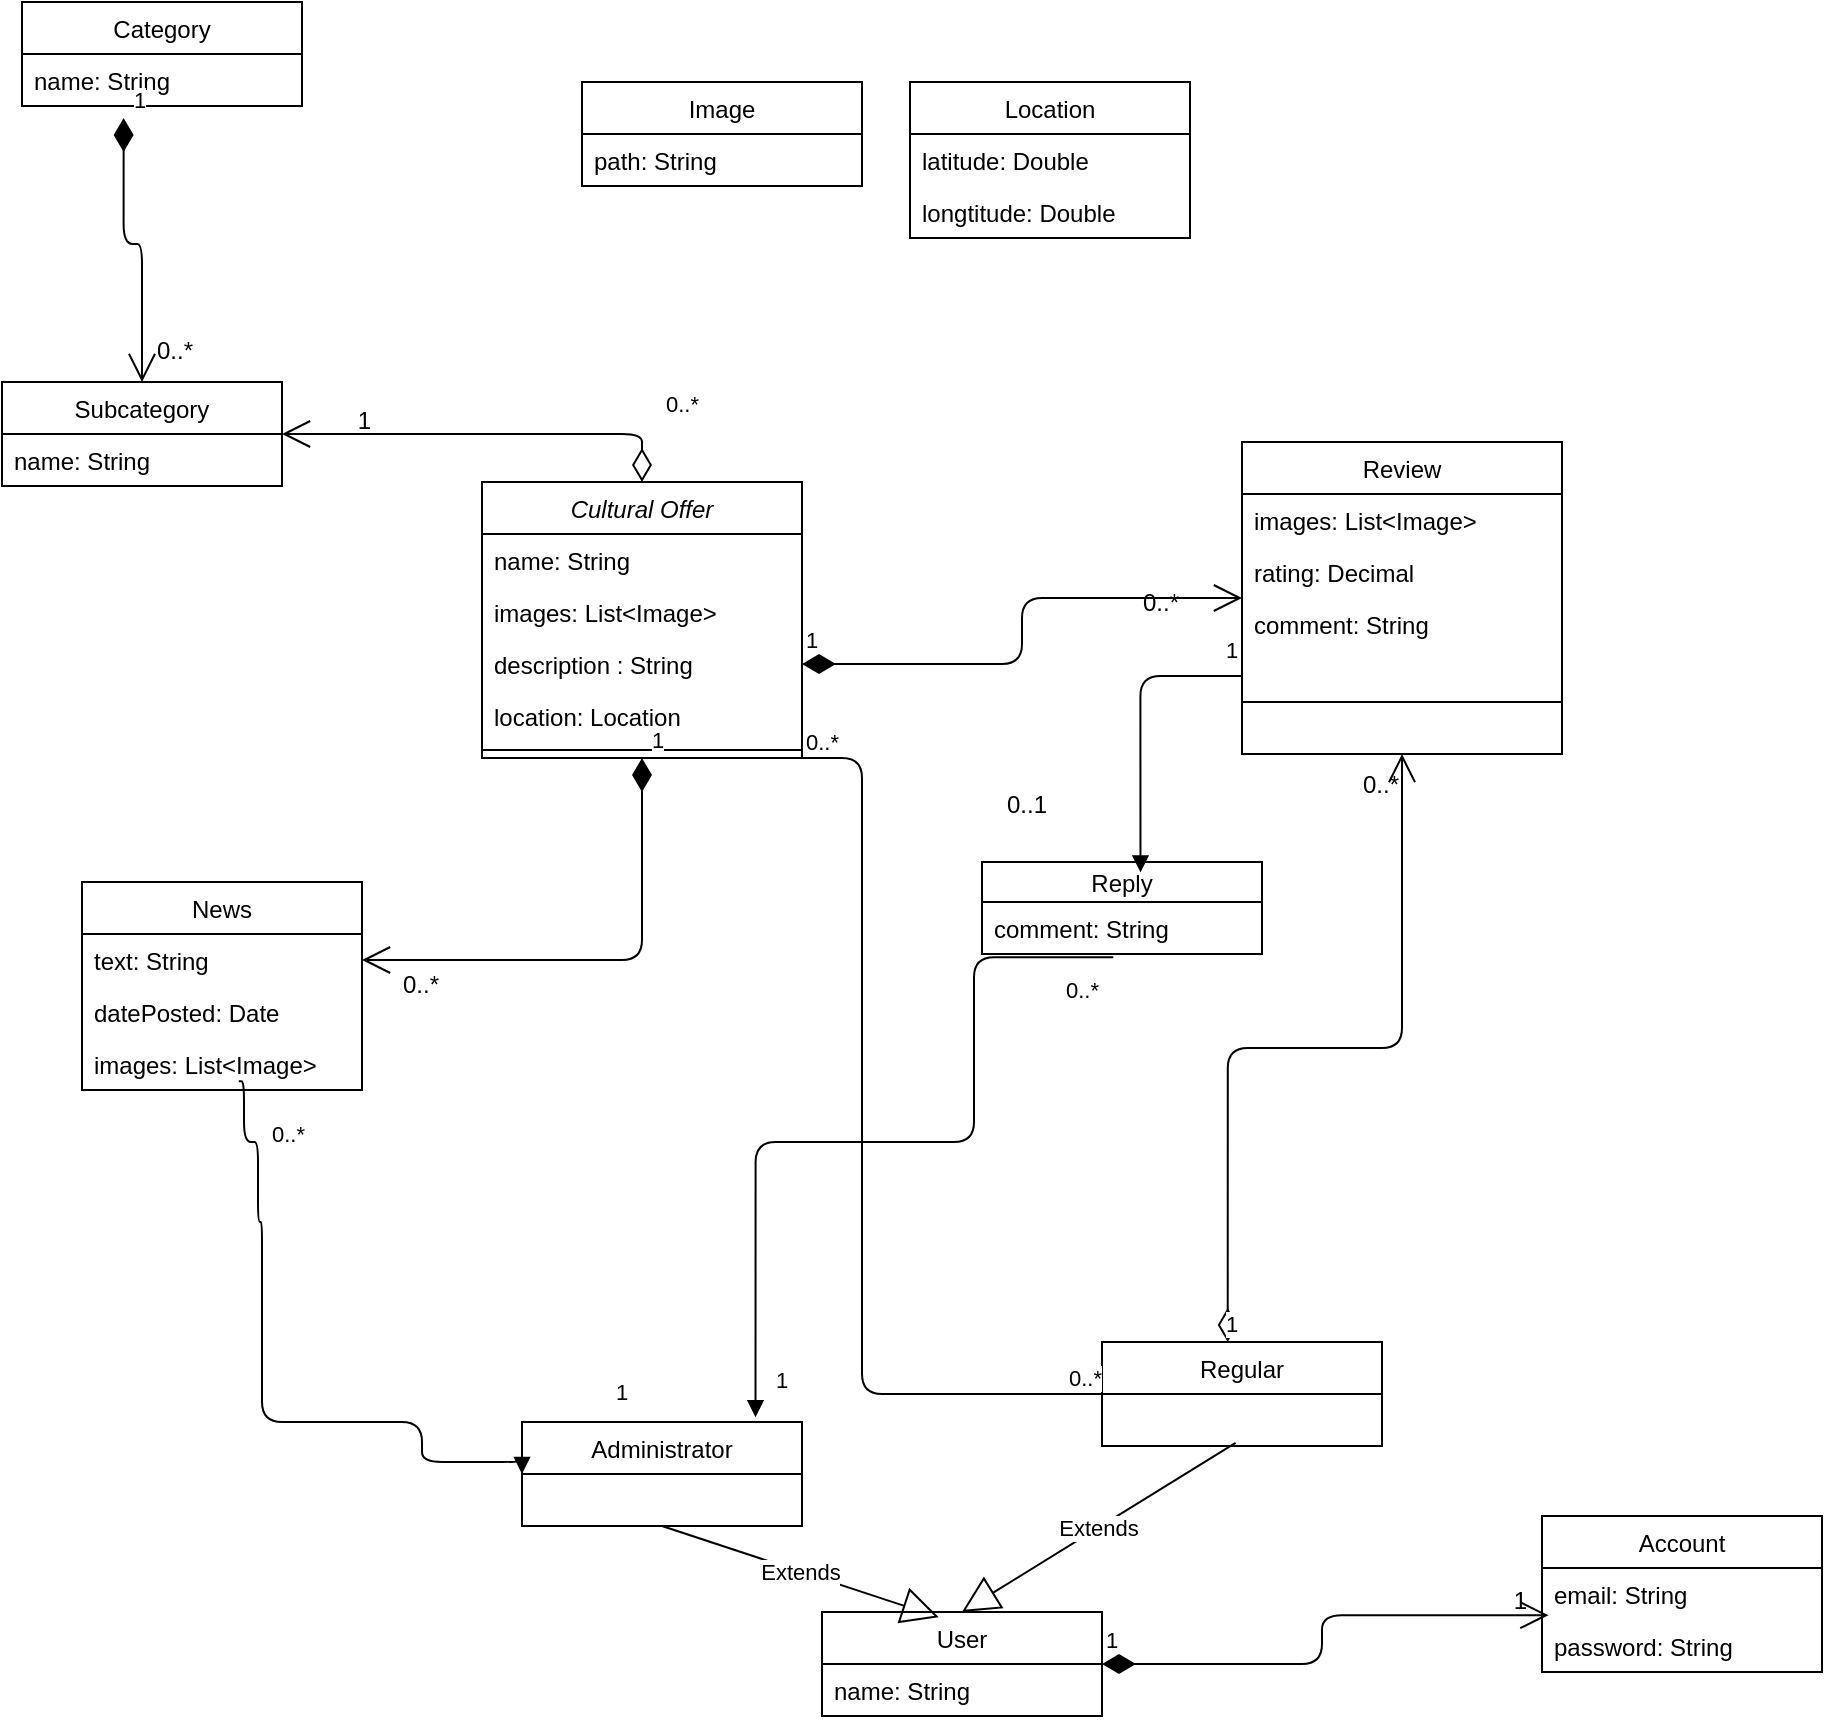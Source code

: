 <mxfile version="13.10.0" type="device"><diagram id="C5RBs43oDa-KdzZeNtuy" name="Page-1"><mxGraphModel dx="1422" dy="1963" grid="1" gridSize="10" guides="1" tooltips="1" connect="1" arrows="1" fold="1" page="1" pageScale="1" pageWidth="827" pageHeight="1169" math="0" shadow="0"><root><mxCell id="WIyWlLk6GJQsqaUBKTNV-0"/><mxCell id="WIyWlLk6GJQsqaUBKTNV-1" parent="WIyWlLk6GJQsqaUBKTNV-0"/><mxCell id="zkfFHV4jXpPFQw0GAbJ--0" value="Cultural Offer" style="swimlane;fontStyle=2;align=center;verticalAlign=top;childLayout=stackLayout;horizontal=1;startSize=26;horizontalStack=0;resizeParent=1;resizeLast=0;collapsible=1;marginBottom=0;rounded=0;shadow=0;strokeWidth=1;" parent="WIyWlLk6GJQsqaUBKTNV-1" vertex="1"><mxGeometry x="270" y="20" width="160" height="138" as="geometry"><mxRectangle x="230" y="140" width="160" height="26" as="alternateBounds"/></mxGeometry></mxCell><mxCell id="LovZ779xAi3PS9macr3p-0" value="name: String" style="text;strokeColor=none;fillColor=none;align=left;verticalAlign=top;spacingLeft=4;spacingRight=4;overflow=hidden;rotatable=0;points=[[0,0.5],[1,0.5]];portConstraint=eastwest;" vertex="1" parent="zkfFHV4jXpPFQw0GAbJ--0"><mxGeometry y="26" width="160" height="26" as="geometry"/></mxCell><mxCell id="zkfFHV4jXpPFQw0GAbJ--3" value="images: List&lt;Image&gt;" style="text;align=left;verticalAlign=top;spacingLeft=4;spacingRight=4;overflow=hidden;rotatable=0;points=[[0,0.5],[1,0.5]];portConstraint=eastwest;rounded=0;shadow=0;html=0;" parent="zkfFHV4jXpPFQw0GAbJ--0" vertex="1"><mxGeometry y="52" width="160" height="26" as="geometry"/></mxCell><mxCell id="zkfFHV4jXpPFQw0GAbJ--1" value="description : String" style="text;align=left;verticalAlign=top;spacingLeft=4;spacingRight=4;overflow=hidden;rotatable=0;points=[[0,0.5],[1,0.5]];portConstraint=eastwest;" parent="zkfFHV4jXpPFQw0GAbJ--0" vertex="1"><mxGeometry y="78" width="160" height="26" as="geometry"/></mxCell><mxCell id="zkfFHV4jXpPFQw0GAbJ--5" value="location: Location" style="text;align=left;verticalAlign=top;spacingLeft=4;spacingRight=4;overflow=hidden;rotatable=0;points=[[0,0.5],[1,0.5]];portConstraint=eastwest;" parent="zkfFHV4jXpPFQw0GAbJ--0" vertex="1"><mxGeometry y="104" width="160" height="26" as="geometry"/></mxCell><mxCell id="zkfFHV4jXpPFQw0GAbJ--4" value="" style="line;html=1;strokeWidth=1;align=left;verticalAlign=middle;spacingTop=-1;spacingLeft=3;spacingRight=3;rotatable=0;labelPosition=right;points=[];portConstraint=eastwest;" parent="zkfFHV4jXpPFQw0GAbJ--0" vertex="1"><mxGeometry y="130" width="160" height="8" as="geometry"/></mxCell><mxCell id="zkfFHV4jXpPFQw0GAbJ--17" value="Review" style="swimlane;fontStyle=0;align=center;verticalAlign=top;childLayout=stackLayout;horizontal=1;startSize=26;horizontalStack=0;resizeParent=1;resizeLast=0;collapsible=1;marginBottom=0;rounded=0;shadow=0;strokeWidth=1;" parent="WIyWlLk6GJQsqaUBKTNV-1" vertex="1"><mxGeometry x="650" width="160" height="156" as="geometry"><mxRectangle x="550" y="140" width="160" height="26" as="alternateBounds"/></mxGeometry></mxCell><mxCell id="zkfFHV4jXpPFQw0GAbJ--19" value="images: List&lt;Image&gt;" style="text;align=left;verticalAlign=top;spacingLeft=4;spacingRight=4;overflow=hidden;rotatable=0;points=[[0,0.5],[1,0.5]];portConstraint=eastwest;rounded=0;shadow=0;html=0;" parent="zkfFHV4jXpPFQw0GAbJ--17" vertex="1"><mxGeometry y="26" width="160" height="26" as="geometry"/></mxCell><mxCell id="zkfFHV4jXpPFQw0GAbJ--20" value="rating: Decimal" style="text;align=left;verticalAlign=top;spacingLeft=4;spacingRight=4;overflow=hidden;rotatable=0;points=[[0,0.5],[1,0.5]];portConstraint=eastwest;rounded=0;shadow=0;html=0;" parent="zkfFHV4jXpPFQw0GAbJ--17" vertex="1"><mxGeometry y="52" width="160" height="26" as="geometry"/></mxCell><mxCell id="M5oPaxdz2sZe2TZAbHm1-54" value="comment: String" style="text;align=left;verticalAlign=top;spacingLeft=4;spacingRight=4;overflow=hidden;rotatable=0;points=[[0,0.5],[1,0.5]];portConstraint=eastwest;rounded=0;shadow=0;html=0;" parent="zkfFHV4jXpPFQw0GAbJ--17" vertex="1"><mxGeometry y="78" width="160" height="26" as="geometry"/></mxCell><mxCell id="zkfFHV4jXpPFQw0GAbJ--23" value="" style="line;html=1;strokeWidth=1;align=left;verticalAlign=middle;spacingTop=-1;spacingLeft=3;spacingRight=3;rotatable=0;labelPosition=right;points=[];portConstraint=eastwest;" parent="zkfFHV4jXpPFQw0GAbJ--17" vertex="1"><mxGeometry y="104" width="160" height="52" as="geometry"/></mxCell><mxCell id="zXrHfBSrUKKc3yBetieG-0" value="Location" style="swimlane;fontStyle=0;childLayout=stackLayout;horizontal=1;startSize=26;fillColor=none;horizontalStack=0;resizeParent=1;resizeParentMax=0;resizeLast=0;collapsible=1;marginBottom=0;" parent="WIyWlLk6GJQsqaUBKTNV-1" vertex="1"><mxGeometry x="484" y="-180" width="140" height="78" as="geometry"/></mxCell><mxCell id="zXrHfBSrUKKc3yBetieG-1" value="latitude: Double" style="text;strokeColor=none;fillColor=none;align=left;verticalAlign=top;spacingLeft=4;spacingRight=4;overflow=hidden;rotatable=0;points=[[0,0.5],[1,0.5]];portConstraint=eastwest;" parent="zXrHfBSrUKKc3yBetieG-0" vertex="1"><mxGeometry y="26" width="140" height="26" as="geometry"/></mxCell><mxCell id="zXrHfBSrUKKc3yBetieG-2" value="longtitude: Double" style="text;strokeColor=none;fillColor=none;align=left;verticalAlign=top;spacingLeft=4;spacingRight=4;overflow=hidden;rotatable=0;points=[[0,0.5],[1,0.5]];portConstraint=eastwest;" parent="zXrHfBSrUKKc3yBetieG-0" vertex="1"><mxGeometry y="52" width="140" height="26" as="geometry"/></mxCell><mxCell id="zXrHfBSrUKKc3yBetieG-4" value="Image" style="swimlane;fontStyle=0;childLayout=stackLayout;horizontal=1;startSize=26;fillColor=none;horizontalStack=0;resizeParent=1;resizeParentMax=0;resizeLast=0;collapsible=1;marginBottom=0;" parent="WIyWlLk6GJQsqaUBKTNV-1" vertex="1"><mxGeometry x="320" y="-180" width="140" height="52" as="geometry"/></mxCell><mxCell id="zXrHfBSrUKKc3yBetieG-5" value="path: String&#10;" style="text;strokeColor=none;fillColor=none;align=left;verticalAlign=top;spacingLeft=4;spacingRight=4;overflow=hidden;rotatable=0;points=[[0,0.5],[1,0.5]];portConstraint=eastwest;" parent="zXrHfBSrUKKc3yBetieG-4" vertex="1"><mxGeometry y="26" width="140" height="26" as="geometry"/></mxCell><mxCell id="M5oPaxdz2sZe2TZAbHm1-3" value="News" style="swimlane;fontStyle=0;childLayout=stackLayout;horizontal=1;startSize=26;fillColor=none;horizontalStack=0;resizeParent=1;resizeParentMax=0;resizeLast=0;collapsible=1;marginBottom=0;" parent="WIyWlLk6GJQsqaUBKTNV-1" vertex="1"><mxGeometry x="70" y="220" width="140" height="104" as="geometry"/></mxCell><mxCell id="M5oPaxdz2sZe2TZAbHm1-4" value="text: String" style="text;strokeColor=none;fillColor=none;align=left;verticalAlign=top;spacingLeft=4;spacingRight=4;overflow=hidden;rotatable=0;points=[[0,0.5],[1,0.5]];portConstraint=eastwest;" parent="M5oPaxdz2sZe2TZAbHm1-3" vertex="1"><mxGeometry y="26" width="140" height="26" as="geometry"/></mxCell><mxCell id="M5oPaxdz2sZe2TZAbHm1-6" value="datePosted: Date" style="text;strokeColor=none;fillColor=none;align=left;verticalAlign=top;spacingLeft=4;spacingRight=4;overflow=hidden;rotatable=0;points=[[0,0.5],[1,0.5]];portConstraint=eastwest;" parent="M5oPaxdz2sZe2TZAbHm1-3" vertex="1"><mxGeometry y="52" width="140" height="26" as="geometry"/></mxCell><mxCell id="IVhWN8lQDi5ZExlYh0CJ-4" value="images: List&lt;Image&gt;" style="text;strokeColor=none;fillColor=none;align=left;verticalAlign=top;spacingLeft=4;spacingRight=4;overflow=hidden;rotatable=0;points=[[0,0.5],[1,0.5]];portConstraint=eastwest;" parent="M5oPaxdz2sZe2TZAbHm1-3" vertex="1"><mxGeometry y="78" width="140" height="26" as="geometry"/></mxCell><mxCell id="M5oPaxdz2sZe2TZAbHm1-10" value="1" style="endArrow=open;html=1;endSize=12;startArrow=diamondThin;startSize=14;startFill=1;edgeStyle=orthogonalEdgeStyle;align=left;verticalAlign=bottom;exitX=0.5;exitY=1;exitDx=0;exitDy=0;" parent="WIyWlLk6GJQsqaUBKTNV-1" source="zkfFHV4jXpPFQw0GAbJ--0" target="M5oPaxdz2sZe2TZAbHm1-4" edge="1"><mxGeometry x="-1" y="3" relative="1" as="geometry"><mxPoint x="400" y="200" as="sourcePoint"/><mxPoint x="560" y="200" as="targetPoint"/><Array as="points"><mxPoint x="350" y="259"/></Array></mxGeometry></mxCell><mxCell id="M5oPaxdz2sZe2TZAbHm1-11" value="0..*" style="resizable=0;align=right;verticalAlign=bottom;labelBackgroundColor=none;fontSize=12;" parent="WIyWlLk6GJQsqaUBKTNV-1" connectable="0" vertex="1"><mxGeometry x="250" y="280" as="geometry"/></mxCell><mxCell id="M5oPaxdz2sZe2TZAbHm1-12" value="User" style="swimlane;fontStyle=0;childLayout=stackLayout;horizontal=1;startSize=26;fillColor=none;horizontalStack=0;resizeParent=1;resizeParentMax=0;resizeLast=0;collapsible=1;marginBottom=0;" parent="WIyWlLk6GJQsqaUBKTNV-1" vertex="1"><mxGeometry x="440" y="585" width="140" height="52" as="geometry"/></mxCell><mxCell id="M5oPaxdz2sZe2TZAbHm1-65" value="name: String" style="text;strokeColor=none;fillColor=none;align=left;verticalAlign=top;spacingLeft=4;spacingRight=4;overflow=hidden;rotatable=0;points=[[0,0.5],[1,0.5]];portConstraint=eastwest;" parent="M5oPaxdz2sZe2TZAbHm1-12" vertex="1"><mxGeometry y="26" width="140" height="26" as="geometry"/></mxCell><mxCell id="M5oPaxdz2sZe2TZAbHm1-16" value="Extends" style="endArrow=block;endSize=16;endFill=0;html=1;entryX=0.417;entryY=0.05;entryDx=0;entryDy=0;exitX=0.5;exitY=1;exitDx=0;exitDy=0;entryPerimeter=0;" parent="WIyWlLk6GJQsqaUBKTNV-1" source="M5oPaxdz2sZe2TZAbHm1-30" target="M5oPaxdz2sZe2TZAbHm1-12" edge="1"><mxGeometry width="160" relative="1" as="geometry"><mxPoint x="500" y="550" as="sourcePoint"/><mxPoint x="630" y="540" as="targetPoint"/></mxGeometry></mxCell><mxCell id="M5oPaxdz2sZe2TZAbHm1-17" value="Extends" style="endArrow=block;endSize=16;endFill=0;html=1;entryX=0.5;entryY=0;entryDx=0;entryDy=0;exitX=0.477;exitY=0.938;exitDx=0;exitDy=0;exitPerimeter=0;" parent="WIyWlLk6GJQsqaUBKTNV-1" target="M5oPaxdz2sZe2TZAbHm1-12" edge="1"><mxGeometry width="160" relative="1" as="geometry"><mxPoint x="646.78" y="500.388" as="sourcePoint"/><mxPoint x="630" y="480" as="targetPoint"/></mxGeometry></mxCell><mxCell id="M5oPaxdz2sZe2TZAbHm1-18" value="Account" style="swimlane;fontStyle=0;childLayout=stackLayout;horizontal=1;startSize=26;fillColor=none;horizontalStack=0;resizeParent=1;resizeParentMax=0;resizeLast=0;collapsible=1;marginBottom=0;" parent="WIyWlLk6GJQsqaUBKTNV-1" vertex="1"><mxGeometry x="800" y="537" width="140" height="78" as="geometry"/></mxCell><mxCell id="M5oPaxdz2sZe2TZAbHm1-19" value="email: String" style="text;strokeColor=none;fillColor=none;align=left;verticalAlign=top;spacingLeft=4;spacingRight=4;overflow=hidden;rotatable=0;points=[[0,0.5],[1,0.5]];portConstraint=eastwest;" parent="M5oPaxdz2sZe2TZAbHm1-18" vertex="1"><mxGeometry y="26" width="140" height="26" as="geometry"/></mxCell><mxCell id="M5oPaxdz2sZe2TZAbHm1-20" value="password: String&#10;" style="text;strokeColor=none;fillColor=none;align=left;verticalAlign=top;spacingLeft=4;spacingRight=4;overflow=hidden;rotatable=0;points=[[0,0.5],[1,0.5]];portConstraint=eastwest;" parent="M5oPaxdz2sZe2TZAbHm1-18" vertex="1"><mxGeometry y="52" width="140" height="26" as="geometry"/></mxCell><mxCell id="M5oPaxdz2sZe2TZAbHm1-25" value="1" style="endArrow=open;html=1;endSize=12;startArrow=diamondThin;startSize=14;startFill=1;edgeStyle=orthogonalEdgeStyle;align=left;verticalAlign=bottom;exitX=1;exitY=0.5;exitDx=0;exitDy=0;entryX=0;entryY=0.5;entryDx=0;entryDy=0;" parent="WIyWlLk6GJQsqaUBKTNV-1" source="zkfFHV4jXpPFQw0GAbJ--1" target="zkfFHV4jXpPFQw0GAbJ--17" edge="1"><mxGeometry x="-1" y="3" relative="1" as="geometry"><mxPoint x="450" y="80" as="sourcePoint"/><mxPoint x="540" y="100" as="targetPoint"/></mxGeometry></mxCell><mxCell id="M5oPaxdz2sZe2TZAbHm1-26" value="0..*" style="resizable=0;align=right;verticalAlign=bottom;labelBackgroundColor=none;fontSize=12;" parent="WIyWlLk6GJQsqaUBKTNV-1" connectable="0" vertex="1"><mxGeometry x="620" y="89" as="geometry"/></mxCell><mxCell id="M5oPaxdz2sZe2TZAbHm1-27" value="1" style="endArrow=open;html=1;endSize=12;startArrow=diamondThin;startSize=14;startFill=1;edgeStyle=orthogonalEdgeStyle;align=left;verticalAlign=bottom;entryX=0.023;entryY=0.908;entryDx=0;entryDy=0;entryPerimeter=0;exitX=1;exitY=0.5;exitDx=0;exitDy=0;" parent="WIyWlLk6GJQsqaUBKTNV-1" source="M5oPaxdz2sZe2TZAbHm1-12" target="M5oPaxdz2sZe2TZAbHm1-19" edge="1"><mxGeometry x="-1" y="3" relative="1" as="geometry"><mxPoint x="599.16" y="574.388" as="sourcePoint"/><mxPoint x="840" y="401.5" as="targetPoint"/></mxGeometry></mxCell><mxCell id="M5oPaxdz2sZe2TZAbHm1-29" value="1" style="resizable=0;align=right;verticalAlign=bottom;labelBackgroundColor=none;fontSize=12;" parent="WIyWlLk6GJQsqaUBKTNV-1" connectable="0" vertex="1"><mxGeometry x="840" y="402" as="geometry"><mxPoint x="-46" y="186" as="offset"/></mxGeometry></mxCell><mxCell id="M5oPaxdz2sZe2TZAbHm1-30" value="Administrator" style="swimlane;fontStyle=0;childLayout=stackLayout;horizontal=1;startSize=26;fillColor=none;horizontalStack=0;resizeParent=1;resizeParentMax=0;resizeLast=0;collapsible=1;marginBottom=0;" parent="WIyWlLk6GJQsqaUBKTNV-1" vertex="1"><mxGeometry x="290" y="490" width="140" height="52" as="geometry"/></mxCell><mxCell id="M5oPaxdz2sZe2TZAbHm1-34" value="Regular" style="swimlane;fontStyle=0;childLayout=stackLayout;horizontal=1;startSize=26;fillColor=none;horizontalStack=0;resizeParent=1;resizeParentMax=0;resizeLast=0;collapsible=1;marginBottom=0;" parent="WIyWlLk6GJQsqaUBKTNV-1" vertex="1"><mxGeometry x="580" y="450" width="140" height="52" as="geometry"/></mxCell><mxCell id="M5oPaxdz2sZe2TZAbHm1-39" value="1" style="endArrow=open;html=1;endSize=12;startArrow=diamondThin;startSize=14;startFill=0;edgeStyle=orthogonalEdgeStyle;align=left;verticalAlign=bottom;exitX=0.449;exitY=0;exitDx=0;exitDy=0;exitPerimeter=0;entryX=0.5;entryY=1;entryDx=0;entryDy=0;" parent="WIyWlLk6GJQsqaUBKTNV-1" source="M5oPaxdz2sZe2TZAbHm1-34" target="zkfFHV4jXpPFQw0GAbJ--17" edge="1"><mxGeometry x="-1" y="3" relative="1" as="geometry"><mxPoint x="610" y="280" as="sourcePoint"/><mxPoint x="770" y="280" as="targetPoint"/></mxGeometry></mxCell><mxCell id="M5oPaxdz2sZe2TZAbHm1-41" value="0..*" style="resizable=0;align=right;verticalAlign=bottom;labelBackgroundColor=none;fontSize=12;" parent="WIyWlLk6GJQsqaUBKTNV-1" connectable="0" vertex="1"><mxGeometry x="730" y="180" as="geometry"/></mxCell><mxCell id="M5oPaxdz2sZe2TZAbHm1-43" value="Reply" style="swimlane;fontStyle=0;childLayout=stackLayout;horizontal=1;startSize=20;fillColor=none;horizontalStack=0;resizeParent=1;resizeParentMax=0;resizeLast=0;collapsible=1;marginBottom=0;" parent="WIyWlLk6GJQsqaUBKTNV-1" vertex="1"><mxGeometry x="520" y="210" width="140" height="46" as="geometry"/></mxCell><mxCell id="M5oPaxdz2sZe2TZAbHm1-44" value="comment: String" style="text;strokeColor=none;fillColor=none;align=left;verticalAlign=top;spacingLeft=4;spacingRight=4;overflow=hidden;rotatable=0;points=[[0,0.5],[1,0.5]];portConstraint=eastwest;" parent="M5oPaxdz2sZe2TZAbHm1-43" vertex="1"><mxGeometry y="20" width="140" height="26" as="geometry"/></mxCell><mxCell id="M5oPaxdz2sZe2TZAbHm1-47" value="" style="endArrow=block;endFill=1;html=1;edgeStyle=orthogonalEdgeStyle;align=left;verticalAlign=top;exitX=0;exitY=0.75;exitDx=0;exitDy=0;entryX=0.566;entryY=0.113;entryDx=0;entryDy=0;entryPerimeter=0;" parent="WIyWlLk6GJQsqaUBKTNV-1" source="zkfFHV4jXpPFQw0GAbJ--17" target="M5oPaxdz2sZe2TZAbHm1-43" edge="1"><mxGeometry x="-1" relative="1" as="geometry"><mxPoint x="600" y="120" as="sourcePoint"/><mxPoint x="530" y="193" as="targetPoint"/></mxGeometry></mxCell><mxCell id="M5oPaxdz2sZe2TZAbHm1-48" value="1" style="edgeLabel;resizable=0;html=1;align=left;verticalAlign=bottom;" parent="M5oPaxdz2sZe2TZAbHm1-47" connectable="0" vertex="1"><mxGeometry x="-1" relative="1" as="geometry"><mxPoint x="-10" y="-5" as="offset"/></mxGeometry></mxCell><mxCell id="M5oPaxdz2sZe2TZAbHm1-49" value="0..1" style="resizable=0;align=right;verticalAlign=bottom;labelBackgroundColor=none;fontSize=12;" parent="WIyWlLk6GJQsqaUBKTNV-1" connectable="0" vertex="1"><mxGeometry x="554" y="190" as="geometry"/></mxCell><mxCell id="M5oPaxdz2sZe2TZAbHm1-58" value="" style="endArrow=block;endFill=1;html=1;edgeStyle=orthogonalEdgeStyle;align=left;verticalAlign=top;exitX=0.469;exitY=1.062;exitDx=0;exitDy=0;exitPerimeter=0;entryX=0.834;entryY=-0.046;entryDx=0;entryDy=0;entryPerimeter=0;" parent="WIyWlLk6GJQsqaUBKTNV-1" source="M5oPaxdz2sZe2TZAbHm1-44" target="M5oPaxdz2sZe2TZAbHm1-30" edge="1"><mxGeometry x="-1" relative="1" as="geometry"><mxPoint x="390" y="310" as="sourcePoint"/><mxPoint x="550" y="310" as="targetPoint"/><Array as="points"><mxPoint x="516" y="350"/><mxPoint x="407" y="350"/></Array></mxGeometry></mxCell><mxCell id="M5oPaxdz2sZe2TZAbHm1-59" value="0..*" style="edgeLabel;resizable=0;html=1;align=left;verticalAlign=bottom;" parent="M5oPaxdz2sZe2TZAbHm1-58" connectable="0" vertex="1"><mxGeometry x="-1" relative="1" as="geometry"><mxPoint x="-25.66" y="24.39" as="offset"/></mxGeometry></mxCell><mxCell id="M5oPaxdz2sZe2TZAbHm1-60" value="1" style="edgeLabel;resizable=0;html=1;align=left;verticalAlign=bottom;" parent="WIyWlLk6GJQsqaUBKTNV-1" connectable="0" vertex="1"><mxGeometry x="520" y="410.002" as="geometry"><mxPoint x="-105" y="67" as="offset"/></mxGeometry></mxCell><mxCell id="M5oPaxdz2sZe2TZAbHm1-61" value="0..*" style="endArrow=block;endFill=1;html=1;edgeStyle=orthogonalEdgeStyle;align=left;verticalAlign=top;entryX=0;entryY=0.5;entryDx=0;entryDy=0;exitX=0.56;exitY=0.831;exitDx=0;exitDy=0;exitPerimeter=0;" parent="WIyWlLk6GJQsqaUBKTNV-1" source="IVhWN8lQDi5ZExlYh0CJ-4" target="M5oPaxdz2sZe2TZAbHm1-30" edge="1"><mxGeometry x="-0.842" y="16" relative="1" as="geometry"><mxPoint x="110" y="350" as="sourcePoint"/><mxPoint x="270" y="510" as="targetPoint"/><Array as="points"><mxPoint x="151" y="320"/><mxPoint x="151" y="350"/><mxPoint x="158" y="350"/><mxPoint x="158" y="390"/><mxPoint x="160" y="390"/><mxPoint x="160" y="490"/><mxPoint x="240" y="490"/><mxPoint x="240" y="510"/><mxPoint x="290" y="510"/></Array><mxPoint x="-4" y="-10" as="offset"/></mxGeometry></mxCell><mxCell id="M5oPaxdz2sZe2TZAbHm1-63" value="&lt;span style=&quot;color: rgb(0, 0, 0); font-family: helvetica; font-size: 11px; font-style: normal; font-weight: 400; letter-spacing: normal; text-align: left; text-indent: 0px; text-transform: none; word-spacing: 0px; background-color: rgb(255, 255, 255); display: inline; float: none;&quot;&gt;1&lt;/span&gt;" style="text;whiteSpace=wrap;html=1;" parent="WIyWlLk6GJQsqaUBKTNV-1" vertex="1"><mxGeometry x="335" y="461" width="30" height="30" as="geometry"/></mxCell><mxCell id="M5oPaxdz2sZe2TZAbHm1-68" value="Category" style="swimlane;fontStyle=0;childLayout=stackLayout;horizontal=1;startSize=26;fillColor=none;horizontalStack=0;resizeParent=1;resizeParentMax=0;resizeLast=0;collapsible=1;marginBottom=0;" parent="WIyWlLk6GJQsqaUBKTNV-1" vertex="1"><mxGeometry x="40" y="-220" width="140" height="52" as="geometry"/></mxCell><mxCell id="M5oPaxdz2sZe2TZAbHm1-69" value="name: String" style="text;strokeColor=none;fillColor=none;align=left;verticalAlign=top;spacingLeft=4;spacingRight=4;overflow=hidden;rotatable=0;points=[[0,0.5],[1,0.5]];portConstraint=eastwest;" parent="M5oPaxdz2sZe2TZAbHm1-68" vertex="1"><mxGeometry y="26" width="140" height="26" as="geometry"/></mxCell><mxCell id="M5oPaxdz2sZe2TZAbHm1-72" value="Subcategory" style="swimlane;fontStyle=0;childLayout=stackLayout;horizontal=1;startSize=26;fillColor=none;horizontalStack=0;resizeParent=1;resizeParentMax=0;resizeLast=0;collapsible=1;marginBottom=0;" parent="WIyWlLk6GJQsqaUBKTNV-1" vertex="1"><mxGeometry x="30" y="-30" width="140" height="52" as="geometry"/></mxCell><mxCell id="M5oPaxdz2sZe2TZAbHm1-73" value="name: String" style="text;strokeColor=none;fillColor=none;align=left;verticalAlign=top;spacingLeft=4;spacingRight=4;overflow=hidden;rotatable=0;points=[[0,0.5],[1,0.5]];portConstraint=eastwest;" parent="M5oPaxdz2sZe2TZAbHm1-72" vertex="1"><mxGeometry y="26" width="140" height="26" as="geometry"/></mxCell><mxCell id="M5oPaxdz2sZe2TZAbHm1-76" value="0..*" style="endArrow=open;html=1;endSize=12;startArrow=diamondThin;startSize=14;startFill=0;edgeStyle=orthogonalEdgeStyle;align=left;verticalAlign=bottom;exitX=0.5;exitY=0;exitDx=0;exitDy=0;entryX=1;entryY=0.5;entryDx=0;entryDy=0;" parent="WIyWlLk6GJQsqaUBKTNV-1" source="zkfFHV4jXpPFQw0GAbJ--0" target="M5oPaxdz2sZe2TZAbHm1-72" edge="1"><mxGeometry x="-0.765" y="-12" relative="1" as="geometry"><mxPoint x="240" y="-80" as="sourcePoint"/><mxPoint x="230" y="-30" as="targetPoint"/><mxPoint x="10" y="6" as="offset"/></mxGeometry></mxCell><mxCell id="M5oPaxdz2sZe2TZAbHm1-79" value="1" style="resizable=0;align=right;verticalAlign=bottom;labelBackgroundColor=none;fontSize=12;" parent="WIyWlLk6GJQsqaUBKTNV-1" connectable="0" vertex="1"><mxGeometry x="220" y="60" as="geometry"><mxPoint x="-4" y="-62" as="offset"/></mxGeometry></mxCell><mxCell id="M5oPaxdz2sZe2TZAbHm1-84" value="" style="endArrow=none;html=1;edgeStyle=orthogonalEdgeStyle;entryX=0;entryY=0.5;entryDx=0;entryDy=0;exitX=1;exitY=1;exitDx=0;exitDy=0;" parent="WIyWlLk6GJQsqaUBKTNV-1" source="zkfFHV4jXpPFQw0GAbJ--0" target="M5oPaxdz2sZe2TZAbHm1-34" edge="1"><mxGeometry relative="1" as="geometry"><mxPoint x="390" y="180" as="sourcePoint"/><mxPoint x="590" y="400" as="targetPoint"/><Array as="points"><mxPoint x="460" y="158"/><mxPoint x="460" y="476"/></Array></mxGeometry></mxCell><mxCell id="M5oPaxdz2sZe2TZAbHm1-85" value="0..*" style="edgeLabel;resizable=0;html=1;align=left;verticalAlign=bottom;" parent="M5oPaxdz2sZe2TZAbHm1-84" connectable="0" vertex="1"><mxGeometry x="-1" relative="1" as="geometry"/></mxCell><mxCell id="M5oPaxdz2sZe2TZAbHm1-86" value="0..*" style="edgeLabel;resizable=0;html=1;align=right;verticalAlign=bottom;" parent="M5oPaxdz2sZe2TZAbHm1-84" connectable="0" vertex="1"><mxGeometry x="1" relative="1" as="geometry"/></mxCell><mxCell id="IVhWN8lQDi5ZExlYh0CJ-0" value="1" style="endArrow=open;html=1;endSize=12;startArrow=diamondThin;startSize=14;startFill=1;edgeStyle=orthogonalEdgeStyle;align=left;verticalAlign=bottom;exitX=0.363;exitY=1.231;exitDx=0;exitDy=0;exitPerimeter=0;entryX=0.5;entryY=0;entryDx=0;entryDy=0;" parent="WIyWlLk6GJQsqaUBKTNV-1" source="M5oPaxdz2sZe2TZAbHm1-69" target="M5oPaxdz2sZe2TZAbHm1-72" edge="1"><mxGeometry x="-1" y="3" relative="1" as="geometry"><mxPoint x="60" y="-120" as="sourcePoint"/><mxPoint x="220" y="-120" as="targetPoint"/><Array as="points"><mxPoint x="91" y="-99"/><mxPoint x="100" y="-99"/></Array></mxGeometry></mxCell><mxCell id="IVhWN8lQDi5ZExlYh0CJ-1" value="0..*" style="resizable=0;align=right;verticalAlign=bottom;labelBackgroundColor=none;fontSize=12;" parent="WIyWlLk6GJQsqaUBKTNV-1" connectable="0" vertex="1"><mxGeometry x="270" y="298" as="geometry"><mxPoint x="-143" y="-335" as="offset"/></mxGeometry></mxCell></root></mxGraphModel></diagram></mxfile>